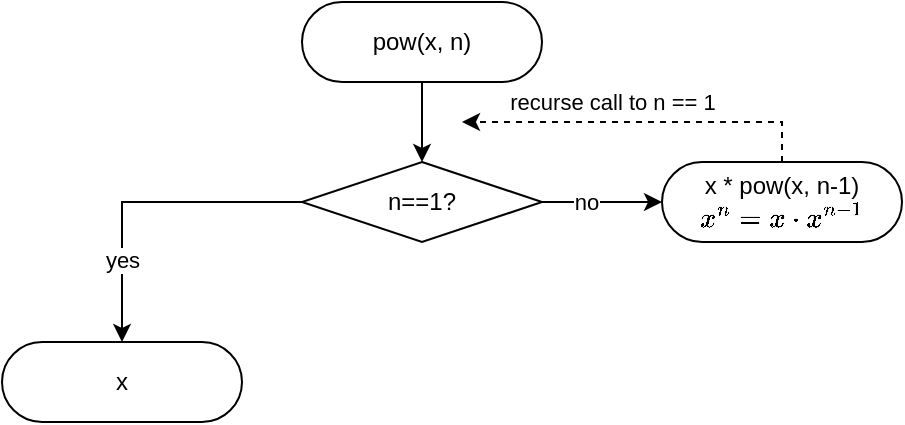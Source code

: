 <mxfile version="20.3.0" type="device"><diagram id="-ntPaGktl3OM8t2nRMJx" name="Страница 1"><mxGraphModel dx="1350" dy="878" grid="1" gridSize="10" guides="1" tooltips="1" connect="1" arrows="1" fold="1" page="1" pageScale="1" pageWidth="827" pageHeight="1169" math="1" shadow="0"><root><mxCell id="0"/><mxCell id="1" parent="0"/><mxCell id="whzbufKW49r2smzwX3Lb-8" style="edgeStyle=orthogonalEdgeStyle;rounded=0;orthogonalLoop=1;jettySize=auto;html=1;" parent="1" source="whzbufKW49r2smzwX3Lb-5" target="whzbufKW49r2smzwX3Lb-6" edge="1"><mxGeometry relative="1" as="geometry"/></mxCell><mxCell id="whzbufKW49r2smzwX3Lb-5" value="pow(x, n)" style="rounded=1;whiteSpace=wrap;html=1;arcSize=50;" parent="1" vertex="1"><mxGeometry x="160" y="40" width="120" height="40" as="geometry"/></mxCell><mxCell id="whzbufKW49r2smzwX3Lb-10" style="edgeStyle=orthogonalEdgeStyle;rounded=0;orthogonalLoop=1;jettySize=auto;html=1;" parent="1" source="whzbufKW49r2smzwX3Lb-6" target="whzbufKW49r2smzwX3Lb-7" edge="1"><mxGeometry relative="1" as="geometry"/></mxCell><mxCell id="whzbufKW49r2smzwX3Lb-11" value="no" style="edgeLabel;html=1;align=center;verticalAlign=middle;resizable=0;points=[];" parent="whzbufKW49r2smzwX3Lb-10" vertex="1" connectable="0"><mxGeometry x="-0.267" relative="1" as="geometry"><mxPoint as="offset"/></mxGeometry></mxCell><mxCell id="whzbufKW49r2smzwX3Lb-16" style="edgeStyle=elbowEdgeStyle;rounded=0;orthogonalLoop=1;jettySize=auto;html=1;entryX=0.5;entryY=0;entryDx=0;entryDy=0;elbow=vertical;" parent="1" source="whzbufKW49r2smzwX3Lb-6" target="whzbufKW49r2smzwX3Lb-15" edge="1"><mxGeometry relative="1" as="geometry"><Array as="points"><mxPoint x="140" y="140"/></Array></mxGeometry></mxCell><mxCell id="whzbufKW49r2smzwX3Lb-17" value="yes" style="edgeLabel;html=1;align=center;verticalAlign=middle;resizable=0;points=[];" parent="whzbufKW49r2smzwX3Lb-16" vertex="1" connectable="0"><mxGeometry x="0.487" relative="1" as="geometry"><mxPoint as="offset"/></mxGeometry></mxCell><mxCell id="whzbufKW49r2smzwX3Lb-6" value="n==1?" style="rhombus;whiteSpace=wrap;html=1;" parent="1" vertex="1"><mxGeometry x="160" y="120" width="120" height="40" as="geometry"/></mxCell><mxCell id="whzbufKW49r2smzwX3Lb-13" style="rounded=0;orthogonalLoop=1;jettySize=auto;html=1;exitX=0.5;exitY=0;exitDx=0;exitDy=0;edgeStyle=elbowEdgeStyle;dashed=1;" parent="1" source="whzbufKW49r2smzwX3Lb-7" edge="1"><mxGeometry relative="1" as="geometry"><mxPoint x="240" y="100" as="targetPoint"/><Array as="points"><mxPoint x="400" y="110"/></Array></mxGeometry></mxCell><mxCell id="whzbufKW49r2smzwX3Lb-14" value="recurse call to n == 1" style="edgeLabel;html=1;align=center;verticalAlign=middle;resizable=0;points=[];" parent="whzbufKW49r2smzwX3Lb-13" vertex="1" connectable="0"><mxGeometry x="0.169" y="1" relative="1" as="geometry"><mxPoint y="-11" as="offset"/></mxGeometry></mxCell><mxCell id="whzbufKW49r2smzwX3Lb-7" value="x * pow(x, n-1)&lt;br&gt;`x^n = x * x^(n-1)`" style="rounded=1;whiteSpace=wrap;html=1;arcSize=50;" parent="1" vertex="1"><mxGeometry x="340" y="120" width="120" height="40" as="geometry"/></mxCell><mxCell id="whzbufKW49r2smzwX3Lb-15" value="x" style="rounded=1;whiteSpace=wrap;html=1;arcSize=50;" parent="1" vertex="1"><mxGeometry x="10" y="210" width="120" height="40" as="geometry"/></mxCell></root></mxGraphModel></diagram></mxfile>
